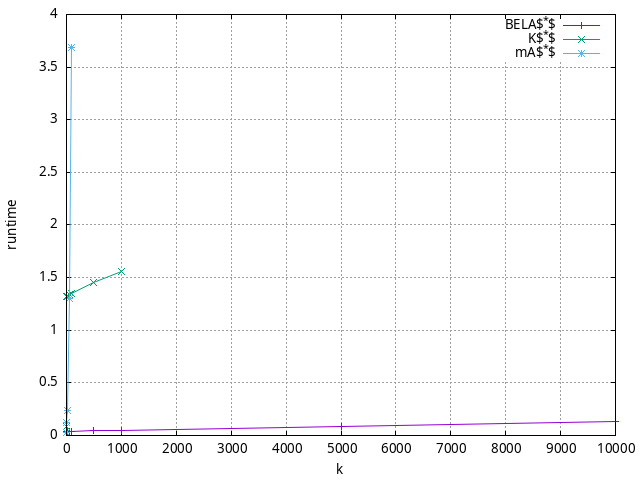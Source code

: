 #!/usr/bin/gnuplot
# -*- coding: utf-8 -*-
#
# results/maps/unit/20/random512-20.heuristic.unit.runtime.gnuplot
#
# Started on 04/02/2024 19:56:21
# Author: Carlos Linares López
set grid
set xlabel "k"
set ylabel "runtime"

set terminal png enhanced font "Ariel,10"
set output 'random512-20.heuristic.unit.runtime.png'

plot "-" title "BELA$^*$"      with linesp, "-" title "K$^*$"      with linesp, "-" title "mA$^*$"      with linesp

	1 0.0363708023
	5 0.036451540899999996
	10 0.036626274
	50 0.0380119394
	100 0.039188286
	500 0.04367752200000001
	1000 0.04393515400000001
	5000 0.081851039
	10000 0.136376121
end
	1 0.09002366099999999
	5 1.3243339399999998
	10 1.3219959000000001
	50 1.3417419099999999
	100 1.3474275999999998
	500 1.4518854600000004
	1000 1.56139041
end
	1 0.032900686900000004
	5 0.12584579299999998
	10 0.24045195200000002
	50 1.3020569699999998
	100 3.684675409999999
end
